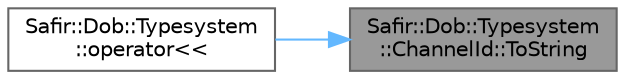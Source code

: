 digraph "Safir::Dob::Typesystem::ChannelId::ToString"
{
 // LATEX_PDF_SIZE
  bgcolor="transparent";
  edge [fontname=Helvetica,fontsize=10,labelfontname=Helvetica,labelfontsize=10];
  node [fontname=Helvetica,fontsize=10,shape=box,height=0.2,width=0.4];
  rankdir="RL";
  Node1 [label="Safir::Dob::Typesystem\l::ChannelId::ToString",height=0.2,width=0.4,color="gray40", fillcolor="grey60", style="filled", fontcolor="black",tooltip="Return a string representation of the channel id."];
  Node1 -> Node2 [dir="back",color="steelblue1",style="solid"];
  Node2 [label="Safir::Dob::Typesystem\l::operator\<\<",height=0.2,width=0.4,color="grey40", fillcolor="white", style="filled",URL="$a00398.html#ab6cb638d96d42b45a330b358e7caafda",tooltip=" "];
}
